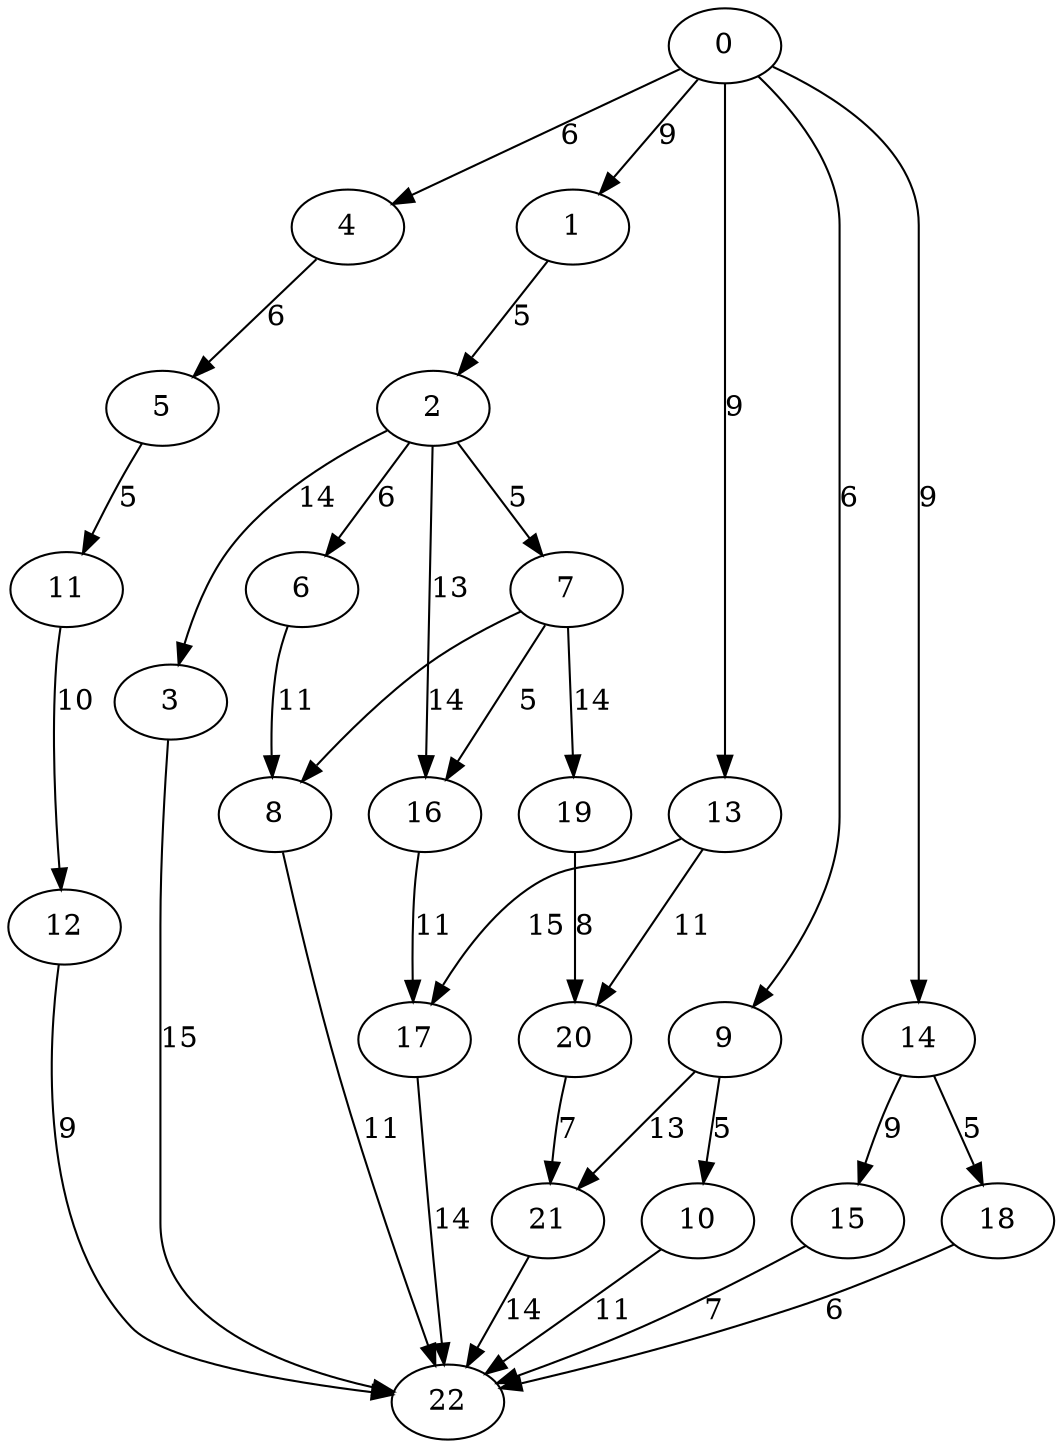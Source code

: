 digraph t20p8_8 {
0 -> 1 [ label = 9 ];
0 -> 4 [ label = 6 ];
0 -> 9 [ label = 6 ];
0 -> 13 [ label = 9 ];
0 -> 14 [ label = 9 ];
1 -> 2 [ label = 5 ];
2 -> 3 [ label = 14 ];
2 -> 6 [ label = 6 ];
2 -> 7 [ label = 5 ];
2 -> 16 [ label = 13 ];
3 -> 22 [ label = 15 ];
4 -> 5 [ label = 6 ];
5 -> 11 [ label = 5 ];
6 -> 8 [ label = 11 ];
7 -> 8 [ label = 14 ];
7 -> 16 [ label = 5 ];
7 -> 19 [ label = 14 ];
8 -> 22 [ label = 11 ];
9 -> 10 [ label = 5 ];
9 -> 21 [ label = 13 ];
10 -> 22 [ label = 11 ];
11 -> 12 [ label = 10 ];
12 -> 22 [ label = 9 ];
13 -> 17 [ label = 15 ];
13 -> 20 [ label = 11 ];
14 -> 15 [ label = 9 ];
14 -> 18 [ label = 5 ];
15 -> 22 [ label = 7 ];
16 -> 17 [ label = 11 ];
17 -> 22 [ label = 14 ];
18 -> 22 [ label = 6 ];
19 -> 20 [ label = 8 ];
20 -> 21 [ label = 7 ];
21 -> 22 [ label = 14 ];
 }

